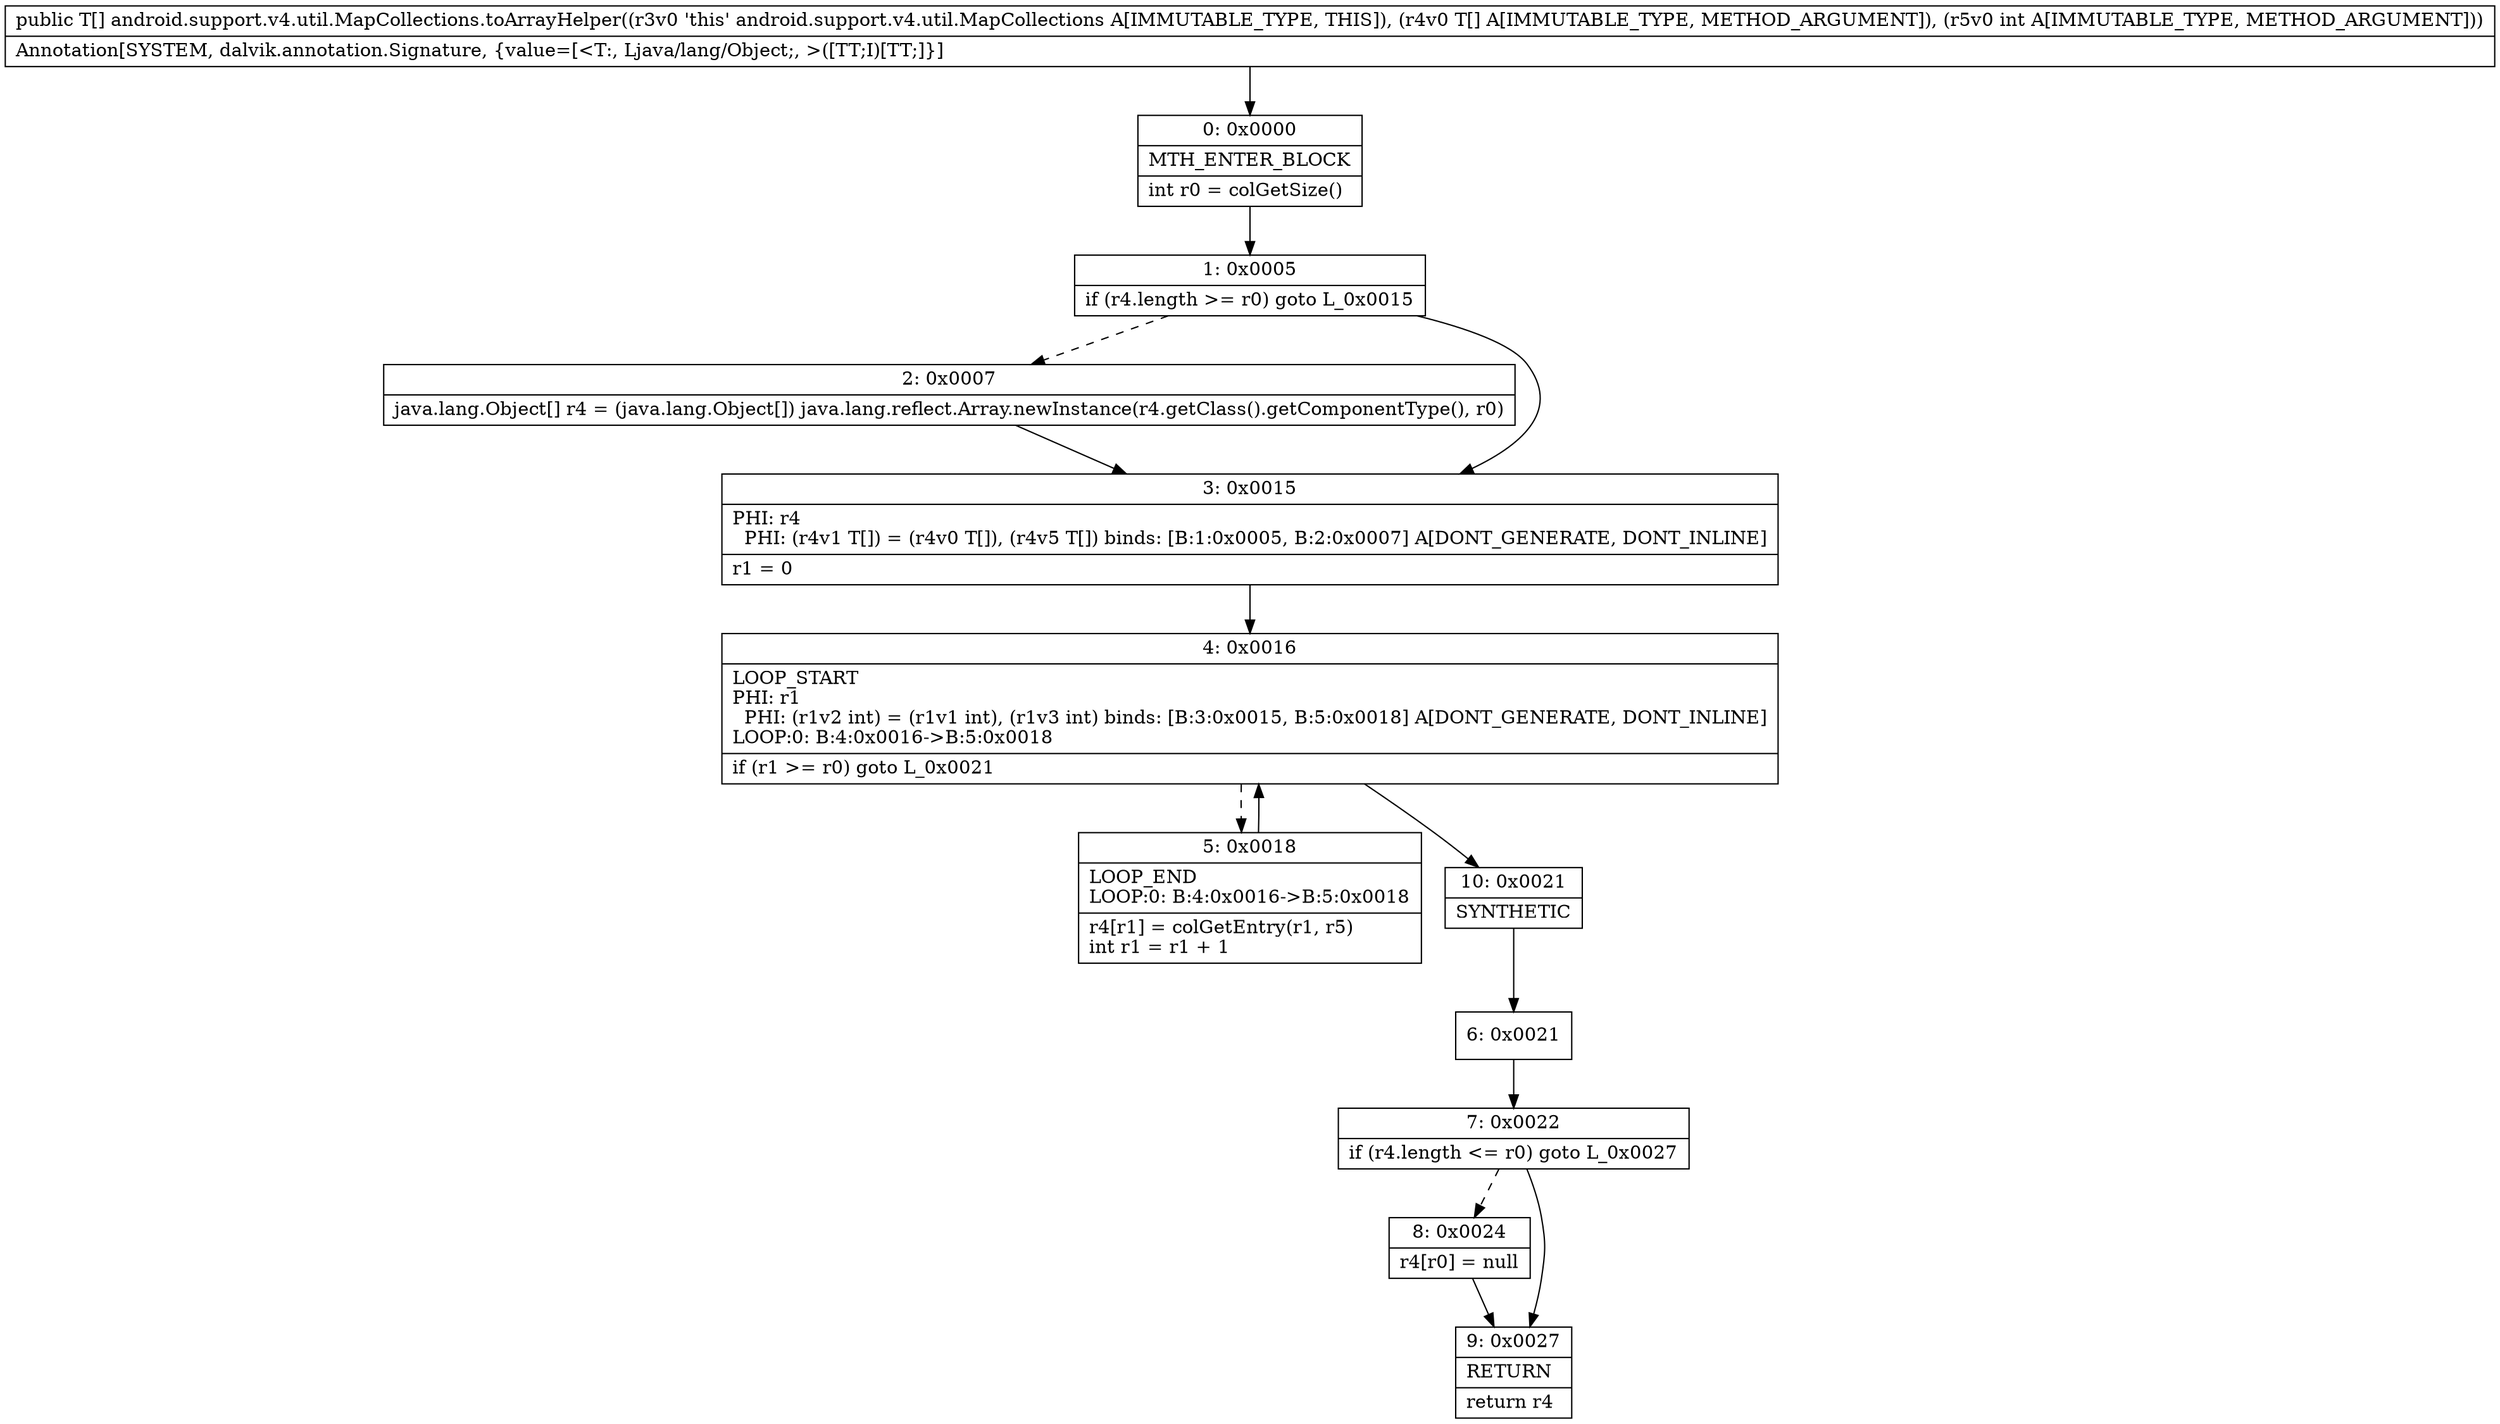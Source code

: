 digraph "CFG forandroid.support.v4.util.MapCollections.toArrayHelper([Ljava\/lang\/Object;I)[Ljava\/lang\/Object;" {
Node_0 [shape=record,label="{0\:\ 0x0000|MTH_ENTER_BLOCK\l|int r0 = colGetSize()\l}"];
Node_1 [shape=record,label="{1\:\ 0x0005|if (r4.length \>= r0) goto L_0x0015\l}"];
Node_2 [shape=record,label="{2\:\ 0x0007|java.lang.Object[] r4 = (java.lang.Object[]) java.lang.reflect.Array.newInstance(r4.getClass().getComponentType(), r0)\l}"];
Node_3 [shape=record,label="{3\:\ 0x0015|PHI: r4 \l  PHI: (r4v1 T[]) = (r4v0 T[]), (r4v5 T[]) binds: [B:1:0x0005, B:2:0x0007] A[DONT_GENERATE, DONT_INLINE]\l|r1 = 0\l}"];
Node_4 [shape=record,label="{4\:\ 0x0016|LOOP_START\lPHI: r1 \l  PHI: (r1v2 int) = (r1v1 int), (r1v3 int) binds: [B:3:0x0015, B:5:0x0018] A[DONT_GENERATE, DONT_INLINE]\lLOOP:0: B:4:0x0016\-\>B:5:0x0018\l|if (r1 \>= r0) goto L_0x0021\l}"];
Node_5 [shape=record,label="{5\:\ 0x0018|LOOP_END\lLOOP:0: B:4:0x0016\-\>B:5:0x0018\l|r4[r1] = colGetEntry(r1, r5)\lint r1 = r1 + 1\l}"];
Node_6 [shape=record,label="{6\:\ 0x0021}"];
Node_7 [shape=record,label="{7\:\ 0x0022|if (r4.length \<= r0) goto L_0x0027\l}"];
Node_8 [shape=record,label="{8\:\ 0x0024|r4[r0] = null\l}"];
Node_9 [shape=record,label="{9\:\ 0x0027|RETURN\l|return r4\l}"];
Node_10 [shape=record,label="{10\:\ 0x0021|SYNTHETIC\l}"];
MethodNode[shape=record,label="{public T[] android.support.v4.util.MapCollections.toArrayHelper((r3v0 'this' android.support.v4.util.MapCollections A[IMMUTABLE_TYPE, THIS]), (r4v0 T[] A[IMMUTABLE_TYPE, METHOD_ARGUMENT]), (r5v0 int A[IMMUTABLE_TYPE, METHOD_ARGUMENT]))  | Annotation[SYSTEM, dalvik.annotation.Signature, \{value=[\<T:, Ljava\/lang\/Object;, \>([TT;I)[TT;]\}]\l}"];
MethodNode -> Node_0;
Node_0 -> Node_1;
Node_1 -> Node_2[style=dashed];
Node_1 -> Node_3;
Node_2 -> Node_3;
Node_3 -> Node_4;
Node_4 -> Node_5[style=dashed];
Node_4 -> Node_10;
Node_5 -> Node_4;
Node_6 -> Node_7;
Node_7 -> Node_8[style=dashed];
Node_7 -> Node_9;
Node_8 -> Node_9;
Node_10 -> Node_6;
}

